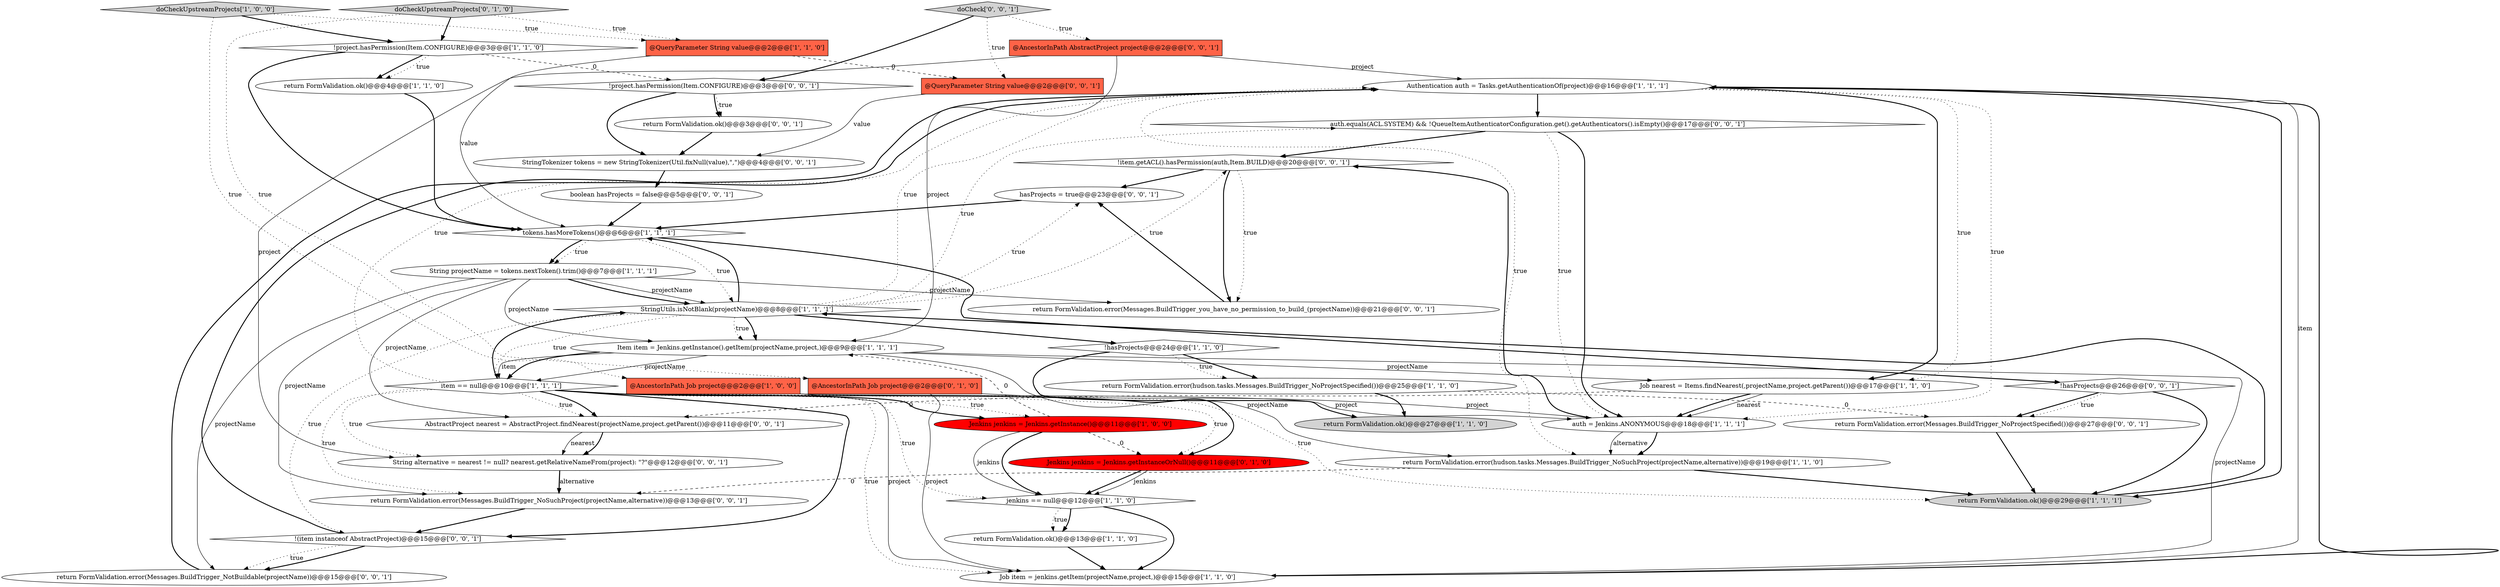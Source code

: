 digraph {
4 [style = filled, label = "Authentication auth = Tasks.getAuthenticationOf(project)@@@16@@@['1', '1', '1']", fillcolor = white, shape = ellipse image = "AAA0AAABBB1BBB"];
1 [style = filled, label = "return FormValidation.ok()@@@4@@@['1', '1', '0']", fillcolor = white, shape = ellipse image = "AAA0AAABBB1BBB"];
28 [style = filled, label = "hasProjects = true@@@23@@@['0', '0', '1']", fillcolor = white, shape = ellipse image = "AAA0AAABBB3BBB"];
20 [style = filled, label = "doCheckUpstreamProjects['1', '0', '0']", fillcolor = lightgray, shape = diamond image = "AAA0AAABBB1BBB"];
13 [style = filled, label = "Jenkins jenkins = Jenkins.getInstance()@@@11@@@['1', '0', '0']", fillcolor = red, shape = ellipse image = "AAA1AAABBB1BBB"];
30 [style = filled, label = "!item.getACL().hasPermission(auth,Item.BUILD)@@@20@@@['0', '0', '1']", fillcolor = white, shape = diamond image = "AAA0AAABBB3BBB"];
8 [style = filled, label = "!project.hasPermission(Item.CONFIGURE)@@@3@@@['1', '1', '0']", fillcolor = white, shape = diamond image = "AAA0AAABBB1BBB"];
22 [style = filled, label = "Jenkins jenkins = Jenkins.getInstanceOrNull()@@@11@@@['0', '1', '0']", fillcolor = red, shape = ellipse image = "AAA1AAABBB2BBB"];
2 [style = filled, label = "Item item = Jenkins.getInstance().getItem(projectName,project,)@@@9@@@['1', '1', '1']", fillcolor = white, shape = ellipse image = "AAA0AAABBB1BBB"];
9 [style = filled, label = "Job item = jenkins.getItem(projectName,project,)@@@15@@@['1', '1', '0']", fillcolor = white, shape = ellipse image = "AAA0AAABBB1BBB"];
25 [style = filled, label = "String alternative = nearest != null? nearest.getRelativeNameFrom(project): \"?\"@@@12@@@['0', '0', '1']", fillcolor = white, shape = ellipse image = "AAA0AAABBB3BBB"];
29 [style = filled, label = "AbstractProject nearest = AbstractProject.findNearest(projectName,project.getParent())@@@11@@@['0', '0', '1']", fillcolor = white, shape = ellipse image = "AAA0AAABBB3BBB"];
16 [style = filled, label = "jenkins == null@@@12@@@['1', '1', '0']", fillcolor = white, shape = diamond image = "AAA0AAABBB1BBB"];
11 [style = filled, label = "tokens.hasMoreTokens()@@@6@@@['1', '1', '1']", fillcolor = white, shape = diamond image = "AAA0AAABBB1BBB"];
32 [style = filled, label = "auth.equals(ACL.SYSTEM) && !QueueItemAuthenticatorConfiguration.get().getAuthenticators().isEmpty()@@@17@@@['0', '0', '1']", fillcolor = white, shape = diamond image = "AAA0AAABBB3BBB"];
12 [style = filled, label = "StringUtils.isNotBlank(projectName)@@@8@@@['1', '1', '1']", fillcolor = white, shape = diamond image = "AAA0AAABBB1BBB"];
33 [style = filled, label = "doCheck['0', '0', '1']", fillcolor = lightgray, shape = diamond image = "AAA0AAABBB3BBB"];
36 [style = filled, label = "@AncestorInPath AbstractProject project@@@2@@@['0', '0', '1']", fillcolor = tomato, shape = box image = "AAA0AAABBB3BBB"];
17 [style = filled, label = "item == null@@@10@@@['1', '1', '1']", fillcolor = white, shape = diamond image = "AAA0AAABBB1BBB"];
14 [style = filled, label = "auth = Jenkins.ANONYMOUS@@@18@@@['1', '1', '1']", fillcolor = white, shape = ellipse image = "AAA0AAABBB1BBB"];
23 [style = filled, label = "@AncestorInPath Job project@@@2@@@['0', '1', '0']", fillcolor = tomato, shape = box image = "AAA0AAABBB2BBB"];
31 [style = filled, label = "boolean hasProjects = false@@@5@@@['0', '0', '1']", fillcolor = white, shape = ellipse image = "AAA0AAABBB3BBB"];
19 [style = filled, label = "return FormValidation.error(hudson.tasks.Messages.BuildTrigger_NoProjectSpecified())@@@25@@@['1', '1', '0']", fillcolor = white, shape = ellipse image = "AAA0AAABBB1BBB"];
39 [style = filled, label = "return FormValidation.error(Messages.BuildTrigger_NotBuildable(projectName))@@@15@@@['0', '0', '1']", fillcolor = white, shape = ellipse image = "AAA0AAABBB3BBB"];
38 [style = filled, label = "!hasProjects@@@26@@@['0', '0', '1']", fillcolor = white, shape = diamond image = "AAA0AAABBB3BBB"];
41 [style = filled, label = "!project.hasPermission(Item.CONFIGURE)@@@3@@@['0', '0', '1']", fillcolor = white, shape = diamond image = "AAA0AAABBB3BBB"];
3 [style = filled, label = "return FormValidation.error(hudson.tasks.Messages.BuildTrigger_NoSuchProject(projectName,alternative))@@@19@@@['1', '1', '0']", fillcolor = white, shape = ellipse image = "AAA0AAABBB1BBB"];
40 [style = filled, label = "return FormValidation.error(Messages.BuildTrigger_NoSuchProject(projectName,alternative))@@@13@@@['0', '0', '1']", fillcolor = white, shape = ellipse image = "AAA0AAABBB3BBB"];
7 [style = filled, label = "return FormValidation.ok()@@@29@@@['1', '1', '1']", fillcolor = lightgray, shape = ellipse image = "AAA0AAABBB1BBB"];
37 [style = filled, label = "@QueryParameter String value@@@2@@@['0', '0', '1']", fillcolor = tomato, shape = box image = "AAA0AAABBB3BBB"];
0 [style = filled, label = "Job nearest = Items.findNearest(,projectName,project.getParent())@@@17@@@['1', '1', '0']", fillcolor = white, shape = ellipse image = "AAA0AAABBB1BBB"];
5 [style = filled, label = "@AncestorInPath Job project@@@2@@@['1', '0', '0']", fillcolor = tomato, shape = box image = "AAA0AAABBB1BBB"];
35 [style = filled, label = "return FormValidation.ok()@@@3@@@['0', '0', '1']", fillcolor = white, shape = ellipse image = "AAA0AAABBB3BBB"];
10 [style = filled, label = "!hasProjects@@@24@@@['1', '1', '0']", fillcolor = white, shape = diamond image = "AAA0AAABBB1BBB"];
42 [style = filled, label = "return FormValidation.error(Messages.BuildTrigger_you_have_no_permission_to_build_(projectName))@@@21@@@['0', '0', '1']", fillcolor = white, shape = ellipse image = "AAA0AAABBB3BBB"];
26 [style = filled, label = "return FormValidation.error(Messages.BuildTrigger_NoProjectSpecified())@@@27@@@['0', '0', '1']", fillcolor = white, shape = ellipse image = "AAA0AAABBB3BBB"];
18 [style = filled, label = "@QueryParameter String value@@@2@@@['1', '1', '0']", fillcolor = tomato, shape = box image = "AAA0AAABBB1BBB"];
24 [style = filled, label = "doCheckUpstreamProjects['0', '1', '0']", fillcolor = lightgray, shape = diamond image = "AAA0AAABBB2BBB"];
15 [style = filled, label = "return FormValidation.ok()@@@27@@@['1', '1', '0']", fillcolor = lightgray, shape = ellipse image = "AAA0AAABBB1BBB"];
27 [style = filled, label = "!(item instanceof AbstractProject)@@@15@@@['0', '0', '1']", fillcolor = white, shape = diamond image = "AAA0AAABBB3BBB"];
6 [style = filled, label = "String projectName = tokens.nextToken().trim()@@@7@@@['1', '1', '1']", fillcolor = white, shape = ellipse image = "AAA0AAABBB1BBB"];
21 [style = filled, label = "return FormValidation.ok()@@@13@@@['1', '1', '0']", fillcolor = white, shape = ellipse image = "AAA0AAABBB1BBB"];
34 [style = filled, label = "StringTokenizer tokens = new StringTokenizer(Util.fixNull(value),\",\")@@@4@@@['0', '0', '1']", fillcolor = white, shape = ellipse image = "AAA0AAABBB3BBB"];
14->3 [style = bold, label=""];
3->40 [style = dashed, label="0"];
10->19 [style = bold, label=""];
11->12 [style = dotted, label="true"];
9->4 [style = solid, label="item"];
36->2 [style = solid, label="project"];
8->1 [style = bold, label=""];
12->2 [style = bold, label=""];
0->14 [style = bold, label=""];
12->10 [style = bold, label=""];
30->28 [style = bold, label=""];
38->7 [style = bold, label=""];
6->42 [style = solid, label="projectName"];
20->18 [style = dotted, label="true"];
38->26 [style = bold, label=""];
17->27 [style = bold, label=""];
6->40 [style = solid, label="projectName"];
19->15 [style = bold, label=""];
33->37 [style = dotted, label="true"];
8->11 [style = bold, label=""];
16->9 [style = bold, label=""];
25->40 [style = bold, label=""];
12->17 [style = dotted, label="true"];
0->14 [style = solid, label="nearest"];
14->30 [style = bold, label=""];
36->4 [style = solid, label="project"];
14->3 [style = solid, label="alternative"];
2->17 [style = solid, label="item"];
26->7 [style = bold, label=""];
37->34 [style = solid, label="value"];
4->0 [style = dotted, label="true"];
30->42 [style = bold, label=""];
12->2 [style = dotted, label="true"];
12->11 [style = bold, label=""];
36->25 [style = solid, label="project"];
34->31 [style = bold, label=""];
33->41 [style = bold, label=""];
25->40 [style = solid, label="alternative"];
39->4 [style = bold, label=""];
13->16 [style = bold, label=""];
2->3 [style = solid, label="projectName"];
31->11 [style = bold, label=""];
1->11 [style = bold, label=""];
4->0 [style = bold, label=""];
17->16 [style = dotted, label="true"];
20->5 [style = dotted, label="true"];
12->27 [style = dotted, label="true"];
20->8 [style = bold, label=""];
21->9 [style = bold, label=""];
12->32 [style = dotted, label="true"];
5->9 [style = solid, label="project"];
3->7 [style = bold, label=""];
13->2 [style = dashed, label="0"];
18->37 [style = dashed, label="0"];
16->21 [style = dotted, label="true"];
12->4 [style = dotted, label="true"];
6->12 [style = solid, label="projectName"];
24->8 [style = bold, label=""];
35->34 [style = bold, label=""];
23->9 [style = solid, label="project"];
24->18 [style = dotted, label="true"];
2->17 [style = bold, label=""];
2->17 [style = solid, label="projectName"];
30->42 [style = dotted, label="true"];
27->39 [style = dotted, label="true"];
23->14 [style = solid, label="project"];
41->35 [style = dotted, label="true"];
22->16 [style = bold, label=""];
17->4 [style = dotted, label="true"];
32->14 [style = bold, label=""];
32->30 [style = bold, label=""];
8->41 [style = dashed, label="0"];
32->14 [style = dotted, label="true"];
4->7 [style = bold, label=""];
6->39 [style = solid, label="projectName"];
27->39 [style = bold, label=""];
17->12 [style = bold, label=""];
6->29 [style = solid, label="projectName"];
4->3 [style = dotted, label="true"];
24->23 [style = dotted, label="true"];
17->25 [style = dotted, label="true"];
19->26 [style = dashed, label="0"];
6->2 [style = solid, label="projectName"];
10->19 [style = dotted, label="true"];
5->14 [style = solid, label="project"];
11->6 [style = dotted, label="true"];
40->27 [style = bold, label=""];
0->29 [style = dashed, label="0"];
17->22 [style = dotted, label="true"];
17->13 [style = bold, label=""];
17->29 [style = dotted, label="true"];
42->28 [style = bold, label=""];
41->34 [style = bold, label=""];
6->12 [style = bold, label=""];
41->35 [style = bold, label=""];
2->0 [style = solid, label="projectName"];
10->15 [style = bold, label=""];
11->38 [style = bold, label=""];
7->12 [style = bold, label=""];
9->4 [style = bold, label=""];
11->6 [style = bold, label=""];
28->11 [style = bold, label=""];
2->9 [style = solid, label="projectName"];
29->25 [style = solid, label="nearest"];
29->25 [style = bold, label=""];
4->14 [style = dotted, label="true"];
17->40 [style = dotted, label="true"];
17->22 [style = bold, label=""];
12->30 [style = dotted, label="true"];
12->28 [style = dotted, label="true"];
33->36 [style = dotted, label="true"];
8->1 [style = dotted, label="true"];
38->26 [style = dotted, label="true"];
27->4 [style = bold, label=""];
18->11 [style = solid, label="value"];
16->21 [style = bold, label=""];
17->9 [style = dotted, label="true"];
17->7 [style = dotted, label="true"];
17->13 [style = dotted, label="true"];
17->29 [style = bold, label=""];
13->22 [style = dashed, label="0"];
4->32 [style = bold, label=""];
13->16 [style = solid, label="jenkins"];
22->16 [style = solid, label="jenkins"];
}
